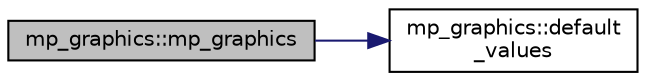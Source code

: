 digraph "mp_graphics::mp_graphics"
{
  edge [fontname="Helvetica",fontsize="10",labelfontname="Helvetica",labelfontsize="10"];
  node [fontname="Helvetica",fontsize="10",shape=record];
  rankdir="LR";
  Node0 [label="mp_graphics::mp_graphics",height=0.2,width=0.4,color="black", fillcolor="grey75", style="filled", fontcolor="black"];
  Node0 -> Node1 [color="midnightblue",fontsize="10",style="solid",fontname="Helvetica"];
  Node1 [label="mp_graphics::default\l_values",height=0.2,width=0.4,color="black", fillcolor="white", style="filled",URL="$da/d2c/classmp__graphics.html#a7d407ae5a4cc589826f44e307e654bab"];
}
